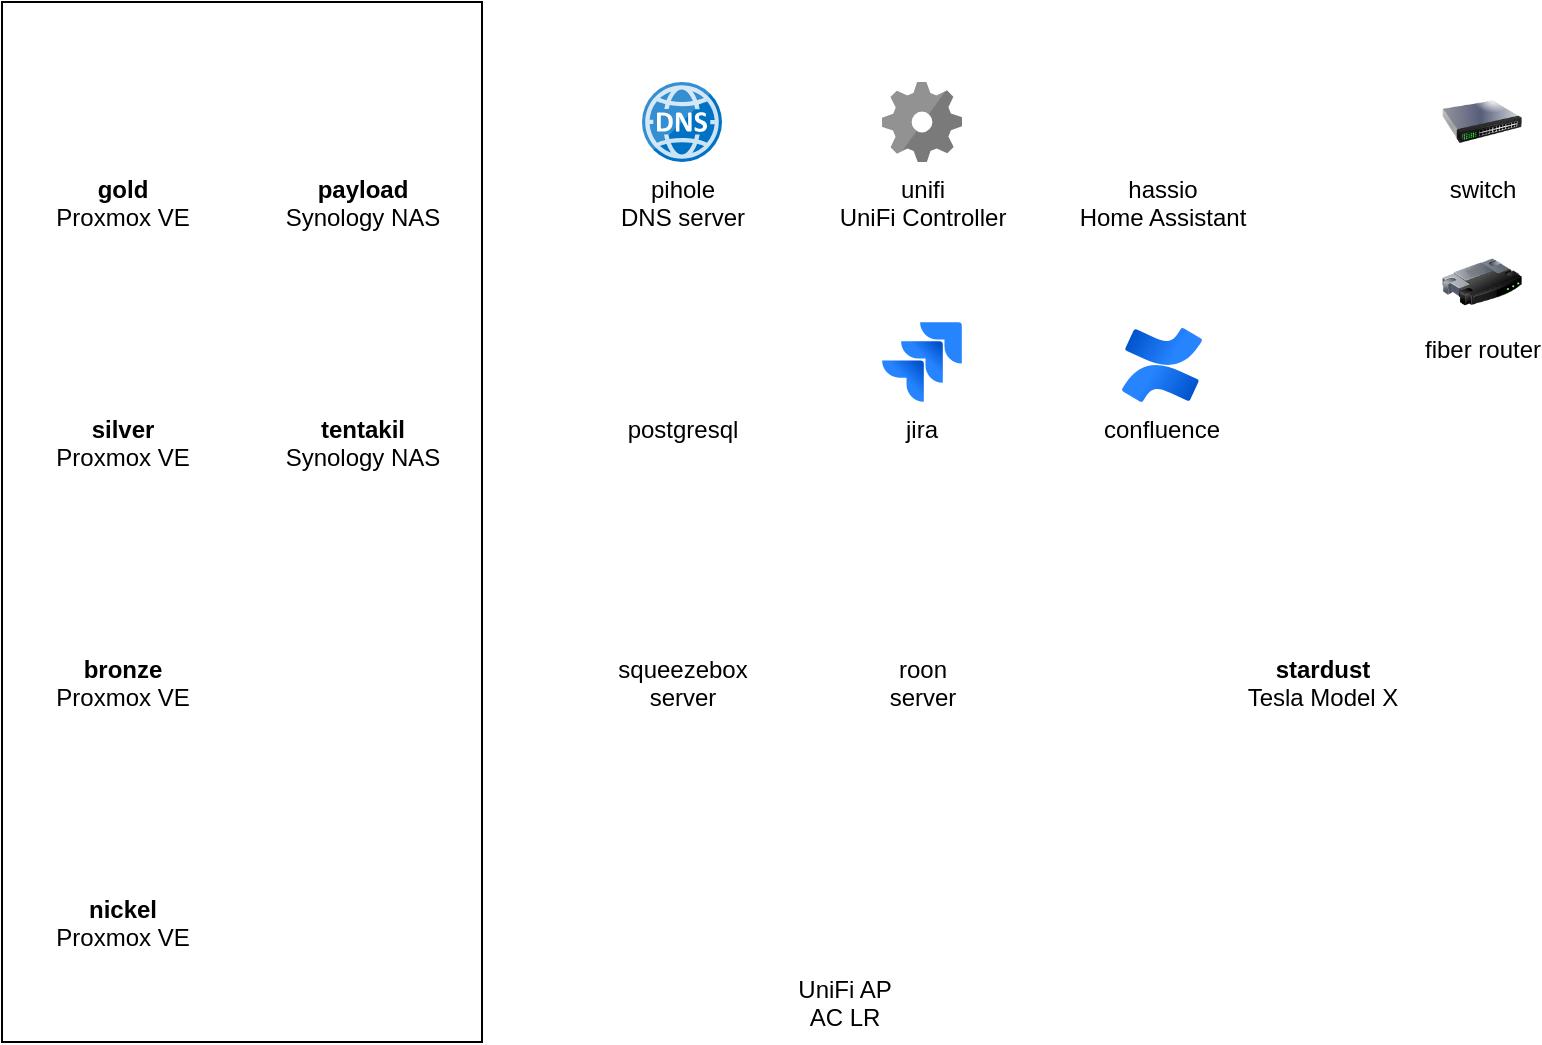 <mxfile pages="1" version="11.1.5" type="github"><diagram id="fc4inPsKKncnEYqZq6jz" name="Page-1"><mxGraphModel dx="2018" dy="993" grid="1" gridSize="10" guides="1" tooltips="1" connect="1" arrows="1" fold="1" page="1" pageScale="1" pageWidth="850" pageHeight="1100" math="0" shadow="0"><root><mxCell id="0"/><mxCell id="1" parent="0"/><mxCell id="zcCKZ51vNkka2uzHVDS0-2" value="" style="rounded=0;whiteSpace=wrap;html=1;fillColor=none;" vertex="1" parent="1"><mxGeometry x="80" y="80" width="240" height="520" as="geometry"/></mxCell><mxCell id="UF4dyFxpuqHmrI4-T7yg-1" value="&lt;b&gt;gold&lt;/b&gt;&lt;br&gt;Proxmox VE" style="shape=image;html=1;verticalAlign=top;verticalLabelPosition=bottom;labelBackgroundColor=#ffffff;imageAspect=0;aspect=fixed;image=https://cdn4.iconfinder.com/data/icons/logos-brands-5/24/proxmox-128.png" parent="1" vertex="1"><mxGeometry x="120" y="120" width="40" height="40" as="geometry"/></mxCell><mxCell id="UF4dyFxpuqHmrI4-T7yg-5" value="&lt;b&gt;bronze&lt;/b&gt;&lt;br&gt;Proxmox VE" style="shape=image;html=1;verticalAlign=top;verticalLabelPosition=bottom;labelBackgroundColor=#ffffff;imageAspect=0;aspect=fixed;image=https://cdn4.iconfinder.com/data/icons/logos-brands-5/24/proxmox-128.png" parent="1" vertex="1"><mxGeometry x="120" y="360" width="40" height="40" as="geometry"/></mxCell><mxCell id="UF4dyFxpuqHmrI4-T7yg-6" value="&lt;b&gt;silver&lt;/b&gt;&lt;br&gt;Proxmox VE" style="shape=image;html=1;verticalAlign=top;verticalLabelPosition=bottom;labelBackgroundColor=#ffffff;imageAspect=0;aspect=fixed;image=https://cdn4.iconfinder.com/data/icons/logos-brands-5/24/proxmox-128.png" parent="1" vertex="1"><mxGeometry x="120" y="240" width="40" height="40" as="geometry"/></mxCell><mxCell id="UF4dyFxpuqHmrI4-T7yg-7" value="&lt;b&gt;nickel&lt;/b&gt;&lt;br&gt;Proxmox VE" style="shape=image;html=1;verticalAlign=top;verticalLabelPosition=bottom;labelBackgroundColor=#ffffff;imageAspect=0;aspect=fixed;image=https://cdn4.iconfinder.com/data/icons/logos-brands-5/24/proxmox-128.png" parent="1" vertex="1"><mxGeometry x="120" y="480" width="40" height="40" as="geometry"/></mxCell><mxCell id="zcCKZ51vNkka2uzHVDS0-3" value="&lt;b&gt;payload&lt;/b&gt;&lt;br&gt;Synology NAS" style="shape=image;html=1;verticalAlign=top;verticalLabelPosition=bottom;labelBackgroundColor=#ffffff;imageAspect=0;aspect=fixed;image=https://cdn0.iconfinder.com/data/icons/windows8_icons/26/nas.png" vertex="1" parent="1"><mxGeometry x="240" y="120" width="40" height="40" as="geometry"/></mxCell><mxCell id="zcCKZ51vNkka2uzHVDS0-4" value="&lt;b&gt;tentakil&lt;/b&gt;&lt;br&gt;Synology NAS" style="shape=image;html=1;verticalAlign=top;verticalLabelPosition=bottom;labelBackgroundColor=#ffffff;imageAspect=0;aspect=fixed;image=https://cdn0.iconfinder.com/data/icons/windows8_icons/26/nas.png" vertex="1" parent="1"><mxGeometry x="240" y="240" width="40" height="40" as="geometry"/></mxCell><mxCell id="zcCKZ51vNkka2uzHVDS0-6" value="&lt;div&gt;pihole&lt;/div&gt;&lt;div&gt;DNS server&lt;br&gt;&lt;/div&gt;" style="aspect=fixed;html=1;perimeter=none;align=center;shadow=0;dashed=0;image;fontSize=12;image=img/lib/mscae/DNS.svg;" vertex="1" parent="1"><mxGeometry x="400" y="120" width="40" height="40" as="geometry"/></mxCell><mxCell id="zcCKZ51vNkka2uzHVDS0-7" value="hassio&lt;br&gt;Home Assistant" style="shape=image;html=1;verticalAlign=top;verticalLabelPosition=bottom;labelBackgroundColor=#ffffff;imageAspect=0;aspect=fixed;image=https://cdn3.iconfinder.com/data/icons/tango-icon-library/48/go-home-128.png" vertex="1" parent="1"><mxGeometry x="640" y="120" width="40" height="40" as="geometry"/></mxCell><mxCell id="zcCKZ51vNkka2uzHVDS0-12" value="switch" style="image;html=1;labelBackgroundColor=#ffffff;image=img/lib/clip_art/networking/Switch_128x128.png;fillColor=none;" vertex="1" parent="1"><mxGeometry x="800" y="120" width="40" height="40" as="geometry"/></mxCell><mxCell id="zcCKZ51vNkka2uzHVDS0-13" value="unifi&lt;br&gt;UniFi Controller" style="aspect=fixed;html=1;perimeter=none;align=center;shadow=0;dashed=0;image;fontSize=12;image=img/lib/mscae/GearAlternate_2.svg;fillColor=none;" vertex="1" parent="1"><mxGeometry x="520" y="120" width="40" height="40" as="geometry"/></mxCell><mxCell id="zcCKZ51vNkka2uzHVDS0-14" value="postgresql" style="shape=image;html=1;verticalAlign=top;verticalLabelPosition=bottom;labelBackgroundColor=#ffffff;imageAspect=0;aspect=fixed;image=https://cdn4.iconfinder.com/data/icons/logos-brands-5/24/postgresql-128.png;fillColor=none;" vertex="1" parent="1"><mxGeometry x="400" y="240" width="40" height="40" as="geometry"/></mxCell><mxCell id="zcCKZ51vNkka2uzHVDS0-15" value="jira" style="image;image=img/lib/atlassian/Jira_Logo.svg;fillColor=none;" vertex="1" parent="1"><mxGeometry x="520" y="240" width="40" height="40" as="geometry"/></mxCell><mxCell id="zcCKZ51vNkka2uzHVDS0-16" value="confluence" style="image;image=img/lib/atlassian/Confluence_Logo.svg;fillColor=none;" vertex="1" parent="1"><mxGeometry x="640" y="243" width="40" height="37" as="geometry"/></mxCell><mxCell id="zcCKZ51vNkka2uzHVDS0-17" value="fiber router" style="image;html=1;labelBackgroundColor=#ffffff;image=img/lib/clip_art/networking/Router_128x128.png;fillColor=none;" vertex="1" parent="1"><mxGeometry x="800" y="200" width="40" height="40" as="geometry"/></mxCell><mxCell id="zcCKZ51vNkka2uzHVDS0-19" value="&lt;b&gt;stardust&lt;/b&gt;&lt;br&gt;Tesla Model X" style="shape=image;html=1;verticalAlign=top;verticalLabelPosition=bottom;labelBackgroundColor=#ffffff;imageAspect=0;aspect=fixed;image=https://cdn3.iconfinder.com/data/icons/popular-services-brands-vol-2/512/tesla-128.png;fillColor=none;" vertex="1" parent="1"><mxGeometry x="720" y="360" width="40" height="40" as="geometry"/></mxCell><mxCell id="zcCKZ51vNkka2uzHVDS0-20" value="&lt;div&gt;squeezebox&lt;/div&gt;&lt;div&gt;server&lt;br&gt;&lt;/div&gt;" style="shape=image;html=1;verticalAlign=top;verticalLabelPosition=bottom;labelBackgroundColor=#ffffff;imageAspect=0;aspect=fixed;image=https://cdn2.iconfinder.com/data/icons/circle-icons-1/64/music-128.png;fillColor=none;" vertex="1" parent="1"><mxGeometry x="400" y="360" width="40" height="40" as="geometry"/></mxCell><mxCell id="zcCKZ51vNkka2uzHVDS0-21" value="&lt;div&gt;roon&lt;/div&gt;&lt;div&gt;server&lt;br&gt;&lt;/div&gt;" style="shape=image;html=1;verticalAlign=top;verticalLabelPosition=bottom;labelBackgroundColor=#ffffff;imageAspect=0;aspect=fixed;image=https://cdn2.iconfinder.com/data/icons/circle-icons-1/64/music-128.png;fillColor=none;" vertex="1" parent="1"><mxGeometry x="520" y="360" width="40" height="40" as="geometry"/></mxCell><mxCell id="zcCKZ51vNkka2uzHVDS0-24" value="UniFi AP&#xA;AC LR" style="shape=image;verticalLabelPosition=bottom;labelBackgroundColor=#ffffff;verticalAlign=top;aspect=fixed;imageAspect=0;image=https://image.coolblue.be/422x390/products/779649;" vertex="1" parent="1"><mxGeometry x="480" y="520" width="43" height="40" as="geometry"/></mxCell></root></mxGraphModel></diagram></mxfile>